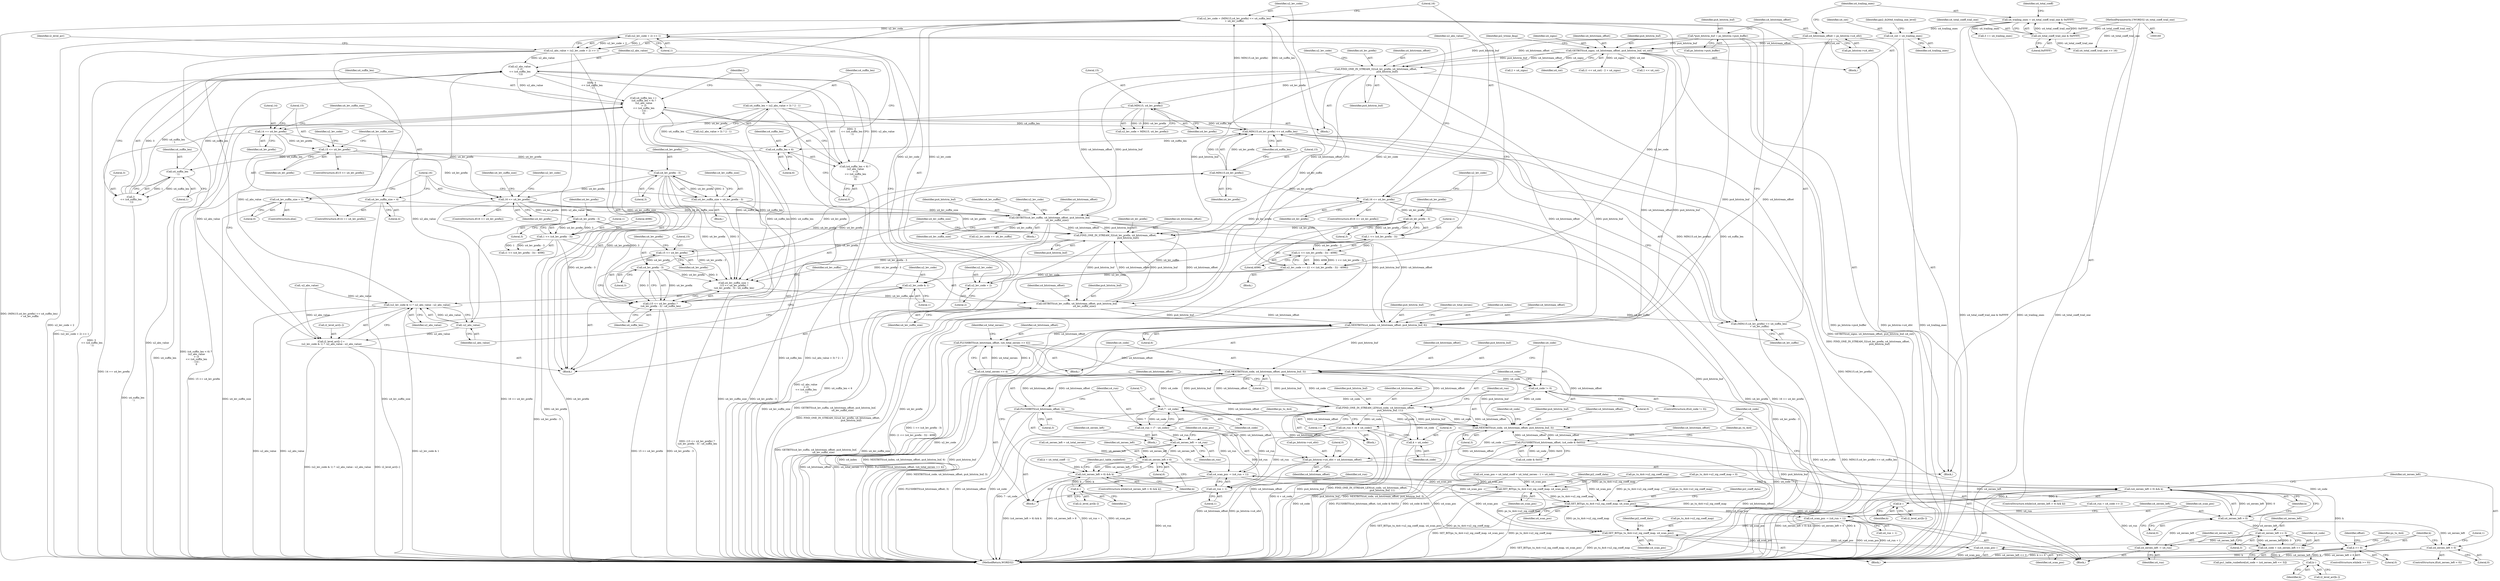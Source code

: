digraph "0_Android_c57fc3703ae2e0d41b1f6580c50015937f2d23c1_0@integer" {
"1000400" [label="(Call,u2_lev_code = (MIN(15,u4_lev_prefix) << u4_suffix_len)\n + u4_lev_suffix)"];
"1000403" [label="(Call,MIN(15,u4_lev_prefix) << u4_suffix_len)"];
"1000404" [label="(Call,MIN(15,u4_lev_prefix))"];
"1000391" [label="(Call,u4_lev_prefix - 3)"];
"1000388" [label="(Call,15 <= u4_lev_prefix)"];
"1000381" [label="(Call,FIND_ONE_IN_STREAM_32(u4_lev_prefix, u4_bitstream_offset,\n                                  pu4_bitstrm_buf))"];
"1000410" [label="(Call,16 <= u4_lev_prefix)"];
"1000419" [label="(Call,u4_lev_prefix - 3)"];
"1000325" [label="(Call,16 <= u4_lev_prefix)"];
"1000308" [label="(Call,15 <= u4_lev_prefix)"];
"1000300" [label="(Call,14 == u4_lev_prefix)"];
"1000288" [label="(Call,MIN(15, u4_lev_prefix))"];
"1000282" [label="(Call,FIND_ONE_IN_STREAM_32(u4_lev_prefix, u4_bitstream_offset,\n                              pu4_bitstrm_buf))"];
"1000244" [label="(Call,GETBITS(u4_signs, u4_bitstream_offset, pu4_bitstrm_buf, u4_cnt))"];
"1000174" [label="(Call,u4_bitstream_offset = ps_bitstrm->u4_ofst)"];
"1000168" [label="(Call,*pu4_bitstrm_buf = ps_bitstrm->pu4_buffer)"];
"1000239" [label="(Call,u4_cnt = u4_trailing_ones)"];
"1000180" [label="(Call,u4_trailing_ones = u4_total_coeff_trail_one & 0xFFFF)"];
"1000182" [label="(Call,u4_total_coeff_trail_one & 0xFFFF)"];
"1000162" [label="(MethodParameterIn,UWORD32 u4_total_coeff_trail_one)"];
"1000317" [label="(Call,u4_lev_prefix - 3)"];
"1000334" [label="(Call,u4_lev_prefix - 3)"];
"1000395" [label="(Call,GETBITS(u4_lev_suffix, u4_bitstream_offset, pu4_bitstrm_buf,\n                    u4_lev_suffix_size))"];
"1000341" [label="(Call,GETBITS(u4_lev_suffix, u4_bitstream_offset, pu4_bitstrm_buf,\n                    u4_lev_suffix_size))"];
"1000303" [label="(Call,u4_lev_suffix_size = 4)"];
"1000315" [label="(Call,u4_lev_suffix_size = u4_lev_prefix - 3)"];
"1000321" [label="(Call,u4_lev_suffix_size = 0)"];
"1000385" [label="(Call,u4_lev_suffix_size =\n (15 <= u4_lev_prefix) ?\n (u4_lev_prefix - 3) : u4_suffix_len)"];
"1000332" [label="(Call,1 << (u4_lev_prefix - 3))"];
"1000417" [label="(Call,1 << (u4_lev_prefix - 3))"];
"1000368" [label="(Call,u4_suffix_len = (u2_abs_value > 3) ? 2 : 1)"];
"1000442" [label="(Call,u4_suffix_len +=\n (u4_suffix_len < 6) ?\n (u2_abs_value\n > (3\n << (u4_suffix_len\n - 1))) :\n 0)"];
"1000448" [label="(Call,u2_abs_value\n > (3\n << (u4_suffix_len\n - 1)))"];
"1000439" [label="(Call,-u2_abs_value)"];
"1000423" [label="(Call,u2_abs_value = (u2_lev_code + 2) >> 1)"];
"1000425" [label="(Call,(u2_lev_code + 2) >> 1)"];
"1000400" [label="(Call,u2_lev_code = (MIN(15,u4_lev_prefix) << u4_suffix_len)\n + u4_lev_suffix)"];
"1000414" [label="(Call,u2_lev_code += ((1 << (u4_lev_prefix - 3)) - 4096))"];
"1000416" [label="(Call,(1 << (u4_lev_prefix - 3)) - 4096)"];
"1000450" [label="(Call,3\n << (u4_suffix_len\n - 1))"];
"1000452" [label="(Call,u4_suffix_len\n - 1)"];
"1000445" [label="(Call,u4_suffix_len < 6)"];
"1000430" [label="(Call,i2_level_arr[i--] =\n (u2_lev_code & 1) ? -u2_abs_value : u2_abs_value)"];
"1000435" [label="(Call,(u2_lev_code & 1) ? -u2_abs_value : u2_abs_value)"];
"1000387" [label="(Call,(15 <= u4_lev_prefix) ?\n (u4_lev_prefix - 3) : u4_suffix_len)"];
"1000426" [label="(Call,u2_lev_code + 2)"];
"1000436" [label="(Call,u2_lev_code & 1)"];
"1000402" [label="(Call,(MIN(15,u4_lev_prefix) << u4_suffix_len)\n + u4_lev_suffix)"];
"1000459" [label="(Call,NEXTBITS(u4_index, u4_bitstream_offset, pu4_bitstrm_buf, 6))"];
"1000473" [label="(Call,FLUSHBITS(u4_bitstream_offset, (u4_total_zeroes >> 4)))"];
"1000512" [label="(Call,NEXTBITS(u4_code, u4_bitstream_offset, pu4_bitstrm_buf, 3))"];
"1000518" [label="(Call,u4_code != 0)"];
"1000527" [label="(Call,7 - u4_code)"];
"1000525" [label="(Call,u4_run = (7 - u4_code))"];
"1000555" [label="(Call,u4_zeroes_left -= u4_run)"];
"1000506" [label="(Call,u4_zeroes_left > 6)"];
"1000505" [label="(Call,(u4_zeroes_left > 6) && k)"];
"1000553" [label="(Call,k--)"];
"1000569" [label="(Call,(u4_zeroes_left > 0) && k)"];
"1000611" [label="(Call,k--)"];
"1000629" [label="(Call,k >= 0)"];
"1000644" [label="(Call,k--)"];
"1000570" [label="(Call,u4_zeroes_left > 0)"];
"1000587" [label="(Call,u4_zeroes_left << 3)"];
"1000585" [label="(Call,u4_code + (u4_zeroes_left << 3))"];
"1000613" [label="(Call,u4_zeroes_left -= u4_run)"];
"1000622" [label="(Call,u4_zeroes_left < 0)"];
"1000558" [label="(Call,u4_scan_pos -= (u4_run + 1))"];
"1000542" [label="(Call,SET_BIT(ps_tu_4x4->u2_sig_coeff_map, u4_scan_pos))"];
"1000600" [label="(Call,SET_BIT(ps_tu_4x4->u2_sig_coeff_map, u4_scan_pos))"];
"1000616" [label="(Call,u4_scan_pos -= (u4_run + 1))"];
"1000633" [label="(Call,SET_BIT(ps_tu_4x4->u2_sig_coeff_map, u4_scan_pos))"];
"1000646" [label="(Call,u4_scan_pos--)"];
"1000560" [label="(Call,u4_run + 1)"];
"1000576" [label="(Call,NEXTBITS(u4_code, u4_bitstream_offset, pu4_bitstrm_buf, 3))"];
"1000595" [label="(Call,FLUSHBITS(u4_bitstream_offset, (u4_code & 0x03)))"];
"1000676" [label="(Call,ps_bitstrm->u4_ofst = u4_bitstream_offset)"];
"1000532" [label="(Call,FIND_ONE_IN_STREAM_LEN(u4_code, u4_bitstream_offset,\n                                       pu4_bitstrm_buf, 11))"];
"1000537" [label="(Call,u4_run = (4 + u4_code))"];
"1000539" [label="(Call,4 + u4_code)"];
"1000522" [label="(Call,FLUSHBITS(u4_bitstream_offset, 3))"];
"1000444" [label="(Call,(u4_suffix_len < 6) ?\n (u2_abs_value\n > (3\n << (u4_suffix_len\n - 1))) :\n 0)"];
"1000183" [label="(Identifier,u4_total_coeff_trail_one)"];
"1000533" [label="(Identifier,u4_code)"];
"1000414" [label="(Call,u2_lev_code += ((1 << (u4_lev_prefix - 3)) - 4096))"];
"1000174" [label="(Call,u4_bitstream_offset = ps_bitstrm->u4_ofst)"];
"1000317" [label="(Call,u4_lev_prefix - 3)"];
"1000629" [label="(Call,k >= 0)"];
"1000187" [label="(Identifier,u4_total_coeff)"];
"1000645" [label="(Identifier,k)"];
"1000309" [label="(Literal,15)"];
"1000339" [label="(Identifier,u4_lev_suffix_size)"];
"1000568" [label="(ControlStructure,while((u4_zeroes_left > 0) && k))"];
"1000412" [label="(Identifier,u4_lev_prefix)"];
"1000175" [label="(Identifier,u4_bitstream_offset)"];
"1000387" [label="(Call,(15 <= u4_lev_prefix) ?\n (u4_lev_prefix - 3) : u4_suffix_len)"];
"1000257" [label="(Call,2 + u4_signs)"];
"1000369" [label="(Identifier,u4_suffix_len)"];
"1000322" [label="(Identifier,u4_lev_suffix_size)"];
"1000347" [label="(Identifier,u2_lev_code)"];
"1000546" [label="(Identifier,u4_scan_pos)"];
"1000307" [label="(ControlStructure,if(15 <= u4_lev_prefix))"];
"1000246" [label="(Identifier,u4_bitstream_offset)"];
"1000541" [label="(Identifier,u4_code)"];
"1000539" [label="(Call,4 + u4_code)"];
"1000290" [label="(Identifier,u4_lev_prefix)"];
"1000346" [label="(Call,u2_lev_code += u4_lev_suffix)"];
"1000560" [label="(Call,u4_run + 1)"];
"1000499" [label="(Call,k = u4_total_coeff - 1)"];
"1000641" [label="(Identifier,pi2_coeff_data)"];
"1000595" [label="(Call,FLUSHBITS(u4_bitstream_offset, (u4_code & 0x03)))"];
"1000381" [label="(Call,FIND_ONE_IN_STREAM_32(u4_lev_prefix, u4_bitstream_offset,\n                                  pu4_bitstrm_buf))"];
"1000506" [label="(Call,u4_zeroes_left > 6)"];
"1000404" [label="(Call,MIN(15,u4_lev_prefix))"];
"1000448" [label="(Call,u2_abs_value\n > (3\n << (u4_suffix_len\n - 1)))"];
"1000406" [label="(Identifier,u4_lev_prefix)"];
"1000436" [label="(Call,u2_lev_code & 1)"];
"1000326" [label="(Literal,16)"];
"1000515" [label="(Identifier,pu4_bitstrm_buf)"];
"1000386" [label="(Identifier,u4_lev_suffix_size)"];
"1000415" [label="(Identifier,u2_lev_code)"];
"1000216" [label="(Call,ps_tu_4x4->u2_sig_coeff_map = 0)"];
"1000286" [label="(Call,u2_lev_code = MIN(15, u4_lev_prefix))"];
"1000287" [label="(Identifier,u2_lev_code)"];
"1000282" [label="(Call,FIND_ONE_IN_STREAM_32(u4_lev_prefix, u4_bitstream_offset,\n                              pu4_bitstrm_buf))"];
"1000413" [label="(Block,)"];
"1000651" [label="(Identifier,offset)"];
"1000556" [label="(Identifier,u4_zeroes_left)"];
"1000168" [label="(Call,*pu4_bitstrm_buf = ps_bitstrm->pu4_buffer)"];
"1000239" [label="(Call,u4_cnt = u4_trailing_ones)"];
"1000596" [label="(Identifier,u4_bitstream_offset)"];
"1000247" [label="(Identifier,pu4_bitstrm_buf)"];
"1000444" [label="(Call,(u4_suffix_len < 6) ?\n (u2_abs_value\n > (3\n << (u4_suffix_len\n - 1))) :\n 0)"];
"1000462" [label="(Identifier,pu4_bitstrm_buf)"];
"1000443" [label="(Identifier,u4_suffix_len)"];
"1000583" [label="(Call,pu1_table_runbefore[u4_code + (u4_zeroes_left << 3)])"];
"1000304" [label="(Identifier,u4_lev_suffix_size)"];
"1000176" [label="(Call,ps_bitstrm->u4_ofst)"];
"1000343" [label="(Identifier,u4_bitstream_offset)"];
"1000368" [label="(Call,u4_suffix_len = (u2_abs_value > 3) ? 2 : 1)"];
"1000570" [label="(Call,u4_zeroes_left > 0)"];
"1000576" [label="(Call,NEXTBITS(u4_code, u4_bitstream_offset, pu4_bitstrm_buf, 3))"];
"1000341" [label="(Call,GETBITS(u4_lev_suffix, u4_bitstream_offset, pu4_bitstrm_buf,\n                    u4_lev_suffix_size))"];
"1000391" [label="(Call,u4_lev_prefix - 3)"];
"1000336" [label="(Literal,3)"];
"1000430" [label="(Call,i2_level_arr[i--] =\n (u2_lev_code & 1) ? -u2_abs_value : u2_abs_value)"];
"1000602" [label="(Identifier,ps_tu_4x4)"];
"1000442" [label="(Call,u4_suffix_len +=\n (u4_suffix_len < 6) ?\n (u2_abs_value\n > (3\n << (u4_suffix_len\n - 1))) :\n 0)"];
"1000313" [label="(Identifier,u2_lev_code)"];
"1000392" [label="(Identifier,u4_lev_prefix)"];
"1000465" [label="(Identifier,u4_total_zeroes)"];
"1000424" [label="(Identifier,u2_abs_value)"];
"1000397" [label="(Identifier,u4_bitstream_offset)"];
"1000418" [label="(Literal,1)"];
"1000456" [label="(Block,)"];
"1000408" [label="(Identifier,u4_lev_suffix)"];
"1000561" [label="(Identifier,u4_run)"];
"1000582" [label="(Identifier,u4_code)"];
"1000416" [label="(Call,(1 << (u4_lev_prefix - 3)) - 4096)"];
"1000400" [label="(Call,u2_lev_code = (MIN(15,u4_lev_prefix) << u4_suffix_len)\n + u4_lev_suffix)"];
"1000512" [label="(Call,NEXTBITS(u4_code, u4_bitstream_offset, pu4_bitstrm_buf, 3))"];
"1000516" [label="(Literal,3)"];
"1000384" [label="(Identifier,pu4_bitstrm_buf)"];
"1000526" [label="(Identifier,u4_run)"];
"1000571" [label="(Identifier,u4_zeroes_left)"];
"1000632" [label="(Block,)"];
"1000440" [label="(Identifier,u2_abs_value)"];
"1000388" [label="(Call,15 <= u4_lev_prefix)"];
"1000410" [label="(Call,16 <= u4_lev_prefix)"];
"1000508" [label="(Literal,6)"];
"1000562" [label="(Literal,1)"];
"1000628" [label="(ControlStructure,while(k >= 0))"];
"1000427" [label="(Identifier,u2_lev_code)"];
"1000522" [label="(Call,FLUSHBITS(u4_bitstream_offset, 3))"];
"1000614" [label="(Identifier,u4_zeroes_left)"];
"1000616" [label="(Call,u4_scan_pos -= (u4_run + 1))"];
"1000585" [label="(Call,u4_code + (u4_zeroes_left << 3))"];
"1000240" [label="(Identifier,u4_cnt)"];
"1000285" [label="(Identifier,pu4_bitstrm_buf)"];
"1000452" [label="(Call,u4_suffix_len\n - 1)"];
"1000579" [label="(Identifier,pu4_bitstrm_buf)"];
"1000380" [label="(Block,)"];
"1000518" [label="(Call,u4_code != 0)"];
"1000536" [label="(Literal,11)"];
"1000162" [label="(MethodParameterIn,UWORD32 u4_total_coeff_trail_one)"];
"1000519" [label="(Identifier,u4_code)"];
"1000597" [label="(Call,u4_code & 0x03)"];
"1000557" [label="(Identifier,u4_run)"];
"1000446" [label="(Identifier,u4_suffix_len)"];
"1000520" [label="(Literal,0)"];
"1000646" [label="(Call,u4_scan_pos--)"];
"1000624" [label="(Literal,0)"];
"1000390" [label="(Identifier,u4_lev_prefix)"];
"1000396" [label="(Identifier,u4_lev_suffix)"];
"1000587" [label="(Call,u4_zeroes_left << 3)"];
"1000393" [label="(Literal,3)"];
"1000455" [label="(Literal,0)"];
"1000303" [label="(Call,u4_lev_suffix_size = 4)"];
"1000460" [label="(Identifier,u4_index)"];
"1000612" [label="(Identifier,k)"];
"1000475" [label="(Call,u4_total_zeroes >> 4)"];
"1000613" [label="(Call,u4_zeroes_left -= u4_run)"];
"1000588" [label="(Identifier,u4_zeroes_left)"];
"1000451" [label="(Literal,3)"];
"1000323" [label="(Literal,0)"];
"1000622" [label="(Call,u4_zeroes_left < 0)"];
"1000344" [label="(Identifier,pu4_bitstrm_buf)"];
"1000573" [label="(Identifier,k)"];
"1000402" [label="(Call,(MIN(15,u4_lev_prefix) << u4_suffix_len)\n + u4_lev_suffix)"];
"1000479" [label="(Identifier,u4_total_zeroes)"];
"1000275" [label="(Block,)"];
"1000589" [label="(Literal,3)"];
"1000555" [label="(Call,u4_zeroes_left -= u4_run)"];
"1000559" [label="(Identifier,u4_scan_pos)"];
"1000302" [label="(Identifier,u4_lev_prefix)"];
"1000445" [label="(Call,u4_suffix_len < 6)"];
"1000623" [label="(Identifier,u4_zeroes_left)"];
"1000577" [label="(Identifier,u4_code)"];
"1000315" [label="(Call,u4_lev_suffix_size = u4_lev_prefix - 3)"];
"1000394" [label="(Identifier,u4_suffix_len)"];
"1000169" [label="(Identifier,pu4_bitstrm_buf)"];
"1000474" [label="(Identifier,u4_bitstream_offset)"];
"1000600" [label="(Call,SET_BIT(ps_tu_4x4->u2_sig_coeff_map, u4_scan_pos))"];
"1000617" [label="(Identifier,u4_scan_pos)"];
"1000419" [label="(Call,u4_lev_prefix - 3)"];
"1000431" [label="(Call,i2_level_arr[i--])"];
"1000604" [label="(Identifier,u4_scan_pos)"];
"1000435" [label="(Call,(u2_lev_code & 1) ? -u2_abs_value : u2_abs_value)"];
"1000630" [label="(Identifier,k)"];
"1000289" [label="(Literal,15)"];
"1000544" [label="(Identifier,ps_tu_4x4)"];
"1000425" [label="(Call,(u2_lev_code + 2) >> 1)"];
"1000553" [label="(Call,k--)"];
"1000426" [label="(Call,u2_lev_code + 2)"];
"1000637" [label="(Identifier,u4_scan_pos)"];
"1000441" [label="(Identifier,u2_abs_value)"];
"1000574" [label="(Block,)"];
"1000319" [label="(Literal,3)"];
"1000332" [label="(Call,1 << (u4_lev_prefix - 3))"];
"1000449" [label="(Identifier,u2_abs_value)"];
"1000532" [label="(Call,FIND_ONE_IN_STREAM_LEN(u4_code, u4_bitstream_offset,\n                                       pu4_bitstrm_buf, 11))"];
"1000537" [label="(Call,u4_run = (4 + u4_code))"];
"1000677" [label="(Call,ps_bitstrm->u4_ofst)"];
"1000540" [label="(Literal,4)"];
"1000182" [label="(Call,u4_total_coeff_trail_one & 0xFFFF)"];
"1000507" [label="(Identifier,u4_zeroes_left)"];
"1000327" [label="(Identifier,u4_lev_prefix)"];
"1000529" [label="(Identifier,u4_code)"];
"1000609" [label="(Call,i2_level_arr[k--])"];
"1000318" [label="(Identifier,u4_lev_prefix)"];
"1000564" [label="(Identifier,pu1_table_runbefore)"];
"1000514" [label="(Identifier,u4_bitstream_offset)"];
"1000429" [label="(Literal,1)"];
"1000505" [label="(Call,(u4_zeroes_left > 6) && k)"];
"1000378" [label="(Identifier,i)"];
"1000241" [label="(Identifier,u4_trailing_ones)"];
"1000316" [label="(Identifier,u4_lev_suffix_size)"];
"1000428" [label="(Literal,2)"];
"1000421" [label="(Literal,3)"];
"1000405" [label="(Literal,15)"];
"1000253" [label="(Call,(1 << u4_cnt) - 2 + u4_signs)"];
"1000572" [label="(Literal,0)"];
"1000250" [label="(Identifier,pi2_trlone_lkup)"];
"1000633" [label="(Call,SET_BIT(ps_tu_4x4->u2_sig_coeff_map, u4_scan_pos))"];
"1000580" [label="(Literal,3)"];
"1000517" [label="(ControlStructure,if(u4_code != 0))"];
"1000245" [label="(Identifier,u4_signs)"];
"1000403" [label="(Call,MIN(15,u4_lev_prefix) << u4_suffix_len)"];
"1000288" [label="(Call,MIN(15, u4_lev_prefix))"];
"1000676" [label="(Call,ps_bitstrm->u4_ofst = u4_bitstream_offset)"];
"1000631" [label="(Literal,0)"];
"1000523" [label="(Identifier,u4_bitstream_offset)"];
"1000308" [label="(Call,15 <= u4_lev_prefix)"];
"1000170" [label="(Call,ps_bitstrm->pu4_buffer)"];
"1000299" [label="(ControlStructure,if(14 == u4_lev_prefix))"];
"1000450" [label="(Call,3\n << (u4_suffix_len\n - 1))"];
"1000611" [label="(Call,k--)"];
"1000331" [label="(Call,(1 << (u4_lev_prefix - 3)) - 4096)"];
"1000601" [label="(Call,ps_tu_4x4->u2_sig_coeff_map)"];
"1000330" [label="(Identifier,u2_lev_code)"];
"1000644" [label="(Call,k--)"];
"1000627" [label="(Literal,1)"];
"1000535" [label="(Identifier,pu4_bitstrm_buf)"];
"1000294" [label="(Call,3 == u4_trailing_ones)"];
"1000439" [label="(Call,-u2_abs_value)"];
"1000236" [label="(Block,)"];
"1000586" [label="(Identifier,u4_code)"];
"1000463" [label="(Literal,6)"];
"1000325" [label="(Call,16 <= u4_lev_prefix)"];
"1000525" [label="(Call,u4_run = (7 - u4_code))"];
"1000683" [label="(MethodReturn,WORD32)"];
"1000382" [label="(Identifier,u4_lev_prefix)"];
"1000334" [label="(Call,u4_lev_prefix - 3)"];
"1000311" [label="(Block,)"];
"1000558" [label="(Call,u4_scan_pos -= (u4_run + 1))"];
"1000642" [label="(Call,i2_level_arr[k--])"];
"1000538" [label="(Identifier,u4_run)"];
"1000504" [label="(ControlStructure,while((u4_zeroes_left > 6) && k))"];
"1000401" [label="(Identifier,u2_lev_code)"];
"1000551" [label="(Call,i2_level_arr[k--])"];
"1000543" [label="(Call,ps_tu_4x4->u2_sig_coeff_map)"];
"1000554" [label="(Identifier,k)"];
"1000324" [label="(ControlStructure,if(16 <= u4_lev_prefix))"];
"1000333" [label="(Literal,1)"];
"1000422" [label="(Literal,4096)"];
"1000398" [label="(Identifier,pu4_bitstrm_buf)"];
"1000527" [label="(Call,7 - u4_code)"];
"1000682" [label="(Literal,0)"];
"1000621" [label="(ControlStructure,if(u4_zeroes_left < 0))"];
"1000569" [label="(Call,(u4_zeroes_left > 0) && k)"];
"1000417" [label="(Call,1 << (u4_lev_prefix - 3))"];
"1000578" [label="(Identifier,u4_bitstream_offset)"];
"1000437" [label="(Identifier,u2_lev_code)"];
"1000407" [label="(Identifier,u4_suffix_len)"];
"1000590" [label="(Call,u4_run = u4_code >> 2)"];
"1000531" [label="(Block,)"];
"1000447" [label="(Literal,6)"];
"1000411" [label="(Literal,16)"];
"1000383" [label="(Identifier,u4_bitstream_offset)"];
"1000370" [label="(Call,(u2_abs_value > 3) ? 2 : 1)"];
"1000181" [label="(Identifier,u4_trailing_ones)"];
"1000615" [label="(Identifier,u4_run)"];
"1000680" [label="(Identifier,u4_bitstream_offset)"];
"1000188" [label="(Call,u4_total_coeff_trail_one >> 16)"];
"1000340" [label="(Block,)"];
"1000454" [label="(Literal,1)"];
"1000310" [label="(Identifier,u4_lev_prefix)"];
"1000509" [label="(Identifier,k)"];
"1000513" [label="(Identifier,u4_code)"];
"1000438" [label="(Literal,1)"];
"1000254" [label="(Call,1 << u4_cnt)"];
"1000542" [label="(Call,SET_BIT(ps_tu_4x4->u2_sig_coeff_map, u4_scan_pos))"];
"1000283" [label="(Identifier,u4_lev_prefix)"];
"1000608" [label="(Identifier,pi2_coeff_data)"];
"1000242" [label="(Identifier,gai2_ih264d_trailing_one_level)"];
"1000635" [label="(Identifier,ps_tu_4x4)"];
"1000634" [label="(Call,ps_tu_4x4->u2_sig_coeff_map)"];
"1000432" [label="(Identifier,i2_level_arr)"];
"1000459" [label="(Call,NEXTBITS(u4_index, u4_bitstream_offset, pu4_bitstrm_buf, 6))"];
"1000496" [label="(Call,u4_zeroes_left = u4_total_zeroes)"];
"1000284" [label="(Identifier,u4_bitstream_offset)"];
"1000453" [label="(Identifier,u4_suffix_len)"];
"1000521" [label="(Block,)"];
"1000301" [label="(Literal,14)"];
"1000399" [label="(Identifier,u4_lev_suffix_size)"];
"1000337" [label="(Literal,4096)"];
"1000550" [label="(Identifier,pi2_coeff_data)"];
"1000486" [label="(Call,u4_scan_pos = u4_total_coeff + u4_total_zeroes - 1 + u4_isdc)"];
"1000420" [label="(Identifier,u4_lev_prefix)"];
"1000647" [label="(Identifier,u4_scan_pos)"];
"1000385" [label="(Call,u4_lev_suffix_size =\n (15 <= u4_lev_prefix) ?\n (u4_lev_prefix - 3) : u4_suffix_len)"];
"1000244" [label="(Call,GETBITS(u4_signs, u4_bitstream_offset, pu4_bitstrm_buf, u4_cnt))"];
"1000335" [label="(Identifier,u4_lev_prefix)"];
"1000409" [label="(ControlStructure,if(16 <= u4_lev_prefix))"];
"1000524" [label="(Literal,3)"];
"1000164" [label="(Block,)"];
"1000300" [label="(Call,14 == u4_lev_prefix)"];
"1000305" [label="(Literal,4)"];
"1000345" [label="(Identifier,u4_lev_suffix_size)"];
"1000180" [label="(Call,u4_trailing_ones = u4_total_coeff_trail_one & 0xFFFF)"];
"1000320" [label="(ControlStructure,else)"];
"1000321" [label="(Call,u4_lev_suffix_size = 0)"];
"1000423" [label="(Call,u2_abs_value = (u2_lev_code + 2) >> 1)"];
"1000534" [label="(Identifier,u4_bitstream_offset)"];
"1000248" [label="(Identifier,u4_cnt)"];
"1000389" [label="(Literal,15)"];
"1000473" [label="(Call,FLUSHBITS(u4_bitstream_offset, (u4_total_zeroes >> 4)))"];
"1000510" [label="(Block,)"];
"1000618" [label="(Call,u4_run + 1)"];
"1000461" [label="(Identifier,u4_bitstream_offset)"];
"1000528" [label="(Literal,7)"];
"1000365" [label="(Call,-u2_abs_value)"];
"1000342" [label="(Identifier,u4_lev_suffix)"];
"1000395" [label="(Call,GETBITS(u4_lev_suffix, u4_bitstream_offset, pu4_bitstrm_buf,\n                    u4_lev_suffix_size))"];
"1000184" [label="(Literal,0xFFFF)"];
"1000400" -> "1000380"  [label="AST: "];
"1000400" -> "1000402"  [label="CFG: "];
"1000401" -> "1000400"  [label="AST: "];
"1000402" -> "1000400"  [label="AST: "];
"1000411" -> "1000400"  [label="CFG: "];
"1000400" -> "1000683"  [label="DDG: (MIN(15,u4_lev_prefix) << u4_suffix_len)\n + u4_lev_suffix"];
"1000403" -> "1000400"  [label="DDG: MIN(15,u4_lev_prefix)"];
"1000403" -> "1000400"  [label="DDG: u4_suffix_len"];
"1000395" -> "1000400"  [label="DDG: u4_lev_suffix"];
"1000400" -> "1000414"  [label="DDG: u2_lev_code"];
"1000400" -> "1000425"  [label="DDG: u2_lev_code"];
"1000400" -> "1000426"  [label="DDG: u2_lev_code"];
"1000400" -> "1000436"  [label="DDG: u2_lev_code"];
"1000403" -> "1000402"  [label="AST: "];
"1000403" -> "1000407"  [label="CFG: "];
"1000404" -> "1000403"  [label="AST: "];
"1000407" -> "1000403"  [label="AST: "];
"1000408" -> "1000403"  [label="CFG: "];
"1000403" -> "1000683"  [label="DDG: MIN(15,u4_lev_prefix)"];
"1000403" -> "1000402"  [label="DDG: MIN(15,u4_lev_prefix)"];
"1000403" -> "1000402"  [label="DDG: u4_suffix_len"];
"1000404" -> "1000403"  [label="DDG: 15"];
"1000404" -> "1000403"  [label="DDG: u4_lev_prefix"];
"1000368" -> "1000403"  [label="DDG: u4_suffix_len"];
"1000442" -> "1000403"  [label="DDG: u4_suffix_len"];
"1000403" -> "1000445"  [label="DDG: u4_suffix_len"];
"1000404" -> "1000406"  [label="CFG: "];
"1000405" -> "1000404"  [label="AST: "];
"1000406" -> "1000404"  [label="AST: "];
"1000407" -> "1000404"  [label="CFG: "];
"1000391" -> "1000404"  [label="DDG: u4_lev_prefix"];
"1000388" -> "1000404"  [label="DDG: u4_lev_prefix"];
"1000404" -> "1000410"  [label="DDG: u4_lev_prefix"];
"1000391" -> "1000387"  [label="AST: "];
"1000391" -> "1000393"  [label="CFG: "];
"1000392" -> "1000391"  [label="AST: "];
"1000393" -> "1000391"  [label="AST: "];
"1000387" -> "1000391"  [label="CFG: "];
"1000391" -> "1000385"  [label="DDG: u4_lev_prefix"];
"1000391" -> "1000385"  [label="DDG: 3"];
"1000391" -> "1000387"  [label="DDG: u4_lev_prefix"];
"1000391" -> "1000387"  [label="DDG: 3"];
"1000388" -> "1000391"  [label="DDG: u4_lev_prefix"];
"1000388" -> "1000387"  [label="AST: "];
"1000388" -> "1000390"  [label="CFG: "];
"1000389" -> "1000388"  [label="AST: "];
"1000390" -> "1000388"  [label="AST: "];
"1000392" -> "1000388"  [label="CFG: "];
"1000394" -> "1000388"  [label="CFG: "];
"1000381" -> "1000388"  [label="DDG: u4_lev_prefix"];
"1000381" -> "1000380"  [label="AST: "];
"1000381" -> "1000384"  [label="CFG: "];
"1000382" -> "1000381"  [label="AST: "];
"1000383" -> "1000381"  [label="AST: "];
"1000384" -> "1000381"  [label="AST: "];
"1000386" -> "1000381"  [label="CFG: "];
"1000381" -> "1000683"  [label="DDG: FIND_ONE_IN_STREAM_32(u4_lev_prefix, u4_bitstream_offset,\n                                  pu4_bitstrm_buf)"];
"1000410" -> "1000381"  [label="DDG: u4_lev_prefix"];
"1000419" -> "1000381"  [label="DDG: u4_lev_prefix"];
"1000325" -> "1000381"  [label="DDG: u4_lev_prefix"];
"1000334" -> "1000381"  [label="DDG: u4_lev_prefix"];
"1000395" -> "1000381"  [label="DDG: u4_bitstream_offset"];
"1000395" -> "1000381"  [label="DDG: pu4_bitstrm_buf"];
"1000282" -> "1000381"  [label="DDG: u4_bitstream_offset"];
"1000282" -> "1000381"  [label="DDG: pu4_bitstrm_buf"];
"1000341" -> "1000381"  [label="DDG: u4_bitstream_offset"];
"1000341" -> "1000381"  [label="DDG: pu4_bitstrm_buf"];
"1000381" -> "1000395"  [label="DDG: u4_bitstream_offset"];
"1000381" -> "1000395"  [label="DDG: pu4_bitstrm_buf"];
"1000410" -> "1000409"  [label="AST: "];
"1000410" -> "1000412"  [label="CFG: "];
"1000411" -> "1000410"  [label="AST: "];
"1000412" -> "1000410"  [label="AST: "];
"1000415" -> "1000410"  [label="CFG: "];
"1000424" -> "1000410"  [label="CFG: "];
"1000410" -> "1000683"  [label="DDG: u4_lev_prefix"];
"1000410" -> "1000683"  [label="DDG: 16 <= u4_lev_prefix"];
"1000410" -> "1000419"  [label="DDG: u4_lev_prefix"];
"1000419" -> "1000417"  [label="AST: "];
"1000419" -> "1000421"  [label="CFG: "];
"1000420" -> "1000419"  [label="AST: "];
"1000421" -> "1000419"  [label="AST: "];
"1000417" -> "1000419"  [label="CFG: "];
"1000419" -> "1000683"  [label="DDG: u4_lev_prefix"];
"1000419" -> "1000417"  [label="DDG: u4_lev_prefix"];
"1000419" -> "1000417"  [label="DDG: 3"];
"1000325" -> "1000324"  [label="AST: "];
"1000325" -> "1000327"  [label="CFG: "];
"1000326" -> "1000325"  [label="AST: "];
"1000327" -> "1000325"  [label="AST: "];
"1000330" -> "1000325"  [label="CFG: "];
"1000339" -> "1000325"  [label="CFG: "];
"1000325" -> "1000683"  [label="DDG: 16 <= u4_lev_prefix"];
"1000325" -> "1000683"  [label="DDG: u4_lev_prefix"];
"1000308" -> "1000325"  [label="DDG: u4_lev_prefix"];
"1000317" -> "1000325"  [label="DDG: u4_lev_prefix"];
"1000300" -> "1000325"  [label="DDG: u4_lev_prefix"];
"1000325" -> "1000334"  [label="DDG: u4_lev_prefix"];
"1000308" -> "1000307"  [label="AST: "];
"1000308" -> "1000310"  [label="CFG: "];
"1000309" -> "1000308"  [label="AST: "];
"1000310" -> "1000308"  [label="AST: "];
"1000313" -> "1000308"  [label="CFG: "];
"1000322" -> "1000308"  [label="CFG: "];
"1000308" -> "1000683"  [label="DDG: 15 <= u4_lev_prefix"];
"1000300" -> "1000308"  [label="DDG: u4_lev_prefix"];
"1000308" -> "1000317"  [label="DDG: u4_lev_prefix"];
"1000300" -> "1000299"  [label="AST: "];
"1000300" -> "1000302"  [label="CFG: "];
"1000301" -> "1000300"  [label="AST: "];
"1000302" -> "1000300"  [label="AST: "];
"1000304" -> "1000300"  [label="CFG: "];
"1000309" -> "1000300"  [label="CFG: "];
"1000300" -> "1000683"  [label="DDG: 14 == u4_lev_prefix"];
"1000288" -> "1000300"  [label="DDG: u4_lev_prefix"];
"1000288" -> "1000286"  [label="AST: "];
"1000288" -> "1000290"  [label="CFG: "];
"1000289" -> "1000288"  [label="AST: "];
"1000290" -> "1000288"  [label="AST: "];
"1000286" -> "1000288"  [label="CFG: "];
"1000288" -> "1000286"  [label="DDG: 15"];
"1000288" -> "1000286"  [label="DDG: u4_lev_prefix"];
"1000282" -> "1000288"  [label="DDG: u4_lev_prefix"];
"1000282" -> "1000275"  [label="AST: "];
"1000282" -> "1000285"  [label="CFG: "];
"1000283" -> "1000282"  [label="AST: "];
"1000284" -> "1000282"  [label="AST: "];
"1000285" -> "1000282"  [label="AST: "];
"1000287" -> "1000282"  [label="CFG: "];
"1000282" -> "1000683"  [label="DDG: FIND_ONE_IN_STREAM_32(u4_lev_prefix, u4_bitstream_offset,\n                              pu4_bitstrm_buf)"];
"1000244" -> "1000282"  [label="DDG: u4_bitstream_offset"];
"1000244" -> "1000282"  [label="DDG: pu4_bitstrm_buf"];
"1000174" -> "1000282"  [label="DDG: u4_bitstream_offset"];
"1000168" -> "1000282"  [label="DDG: pu4_bitstrm_buf"];
"1000282" -> "1000341"  [label="DDG: u4_bitstream_offset"];
"1000282" -> "1000341"  [label="DDG: pu4_bitstrm_buf"];
"1000282" -> "1000459"  [label="DDG: u4_bitstream_offset"];
"1000282" -> "1000459"  [label="DDG: pu4_bitstrm_buf"];
"1000244" -> "1000236"  [label="AST: "];
"1000244" -> "1000248"  [label="CFG: "];
"1000245" -> "1000244"  [label="AST: "];
"1000246" -> "1000244"  [label="AST: "];
"1000247" -> "1000244"  [label="AST: "];
"1000248" -> "1000244"  [label="AST: "];
"1000250" -> "1000244"  [label="CFG: "];
"1000244" -> "1000683"  [label="DDG: GETBITS(u4_signs, u4_bitstream_offset, pu4_bitstrm_buf, u4_cnt)"];
"1000174" -> "1000244"  [label="DDG: u4_bitstream_offset"];
"1000168" -> "1000244"  [label="DDG: pu4_bitstrm_buf"];
"1000239" -> "1000244"  [label="DDG: u4_cnt"];
"1000244" -> "1000254"  [label="DDG: u4_cnt"];
"1000244" -> "1000253"  [label="DDG: u4_signs"];
"1000244" -> "1000257"  [label="DDG: u4_signs"];
"1000244" -> "1000459"  [label="DDG: u4_bitstream_offset"];
"1000244" -> "1000459"  [label="DDG: pu4_bitstrm_buf"];
"1000174" -> "1000164"  [label="AST: "];
"1000174" -> "1000176"  [label="CFG: "];
"1000175" -> "1000174"  [label="AST: "];
"1000176" -> "1000174"  [label="AST: "];
"1000181" -> "1000174"  [label="CFG: "];
"1000174" -> "1000683"  [label="DDG: ps_bitstrm->u4_ofst"];
"1000174" -> "1000459"  [label="DDG: u4_bitstream_offset"];
"1000168" -> "1000164"  [label="AST: "];
"1000168" -> "1000170"  [label="CFG: "];
"1000169" -> "1000168"  [label="AST: "];
"1000170" -> "1000168"  [label="AST: "];
"1000175" -> "1000168"  [label="CFG: "];
"1000168" -> "1000683"  [label="DDG: ps_bitstrm->pu4_buffer"];
"1000168" -> "1000459"  [label="DDG: pu4_bitstrm_buf"];
"1000239" -> "1000236"  [label="AST: "];
"1000239" -> "1000241"  [label="CFG: "];
"1000240" -> "1000239"  [label="AST: "];
"1000241" -> "1000239"  [label="AST: "];
"1000242" -> "1000239"  [label="CFG: "];
"1000239" -> "1000683"  [label="DDG: u4_trailing_ones"];
"1000180" -> "1000239"  [label="DDG: u4_trailing_ones"];
"1000180" -> "1000164"  [label="AST: "];
"1000180" -> "1000182"  [label="CFG: "];
"1000181" -> "1000180"  [label="AST: "];
"1000182" -> "1000180"  [label="AST: "];
"1000187" -> "1000180"  [label="CFG: "];
"1000180" -> "1000683"  [label="DDG: u4_total_coeff_trail_one & 0xFFFF"];
"1000180" -> "1000683"  [label="DDG: u4_trailing_ones"];
"1000182" -> "1000180"  [label="DDG: u4_total_coeff_trail_one"];
"1000182" -> "1000180"  [label="DDG: 0xFFFF"];
"1000180" -> "1000294"  [label="DDG: u4_trailing_ones"];
"1000182" -> "1000184"  [label="CFG: "];
"1000183" -> "1000182"  [label="AST: "];
"1000184" -> "1000182"  [label="AST: "];
"1000162" -> "1000182"  [label="DDG: u4_total_coeff_trail_one"];
"1000182" -> "1000188"  [label="DDG: u4_total_coeff_trail_one"];
"1000162" -> "1000160"  [label="AST: "];
"1000162" -> "1000683"  [label="DDG: u4_total_coeff_trail_one"];
"1000162" -> "1000188"  [label="DDG: u4_total_coeff_trail_one"];
"1000317" -> "1000315"  [label="AST: "];
"1000317" -> "1000319"  [label="CFG: "];
"1000318" -> "1000317"  [label="AST: "];
"1000319" -> "1000317"  [label="AST: "];
"1000315" -> "1000317"  [label="CFG: "];
"1000317" -> "1000315"  [label="DDG: u4_lev_prefix"];
"1000317" -> "1000315"  [label="DDG: 3"];
"1000317" -> "1000385"  [label="DDG: u4_lev_prefix"];
"1000317" -> "1000385"  [label="DDG: 3"];
"1000317" -> "1000387"  [label="DDG: u4_lev_prefix"];
"1000317" -> "1000387"  [label="DDG: 3"];
"1000334" -> "1000332"  [label="AST: "];
"1000334" -> "1000336"  [label="CFG: "];
"1000335" -> "1000334"  [label="AST: "];
"1000336" -> "1000334"  [label="AST: "];
"1000332" -> "1000334"  [label="CFG: "];
"1000334" -> "1000683"  [label="DDG: u4_lev_prefix"];
"1000334" -> "1000332"  [label="DDG: u4_lev_prefix"];
"1000334" -> "1000332"  [label="DDG: 3"];
"1000395" -> "1000380"  [label="AST: "];
"1000395" -> "1000399"  [label="CFG: "];
"1000396" -> "1000395"  [label="AST: "];
"1000397" -> "1000395"  [label="AST: "];
"1000398" -> "1000395"  [label="AST: "];
"1000399" -> "1000395"  [label="AST: "];
"1000401" -> "1000395"  [label="CFG: "];
"1000395" -> "1000683"  [label="DDG: u4_lev_suffix_size"];
"1000395" -> "1000683"  [label="DDG: GETBITS(u4_lev_suffix, u4_bitstream_offset, pu4_bitstrm_buf,\n                    u4_lev_suffix_size)"];
"1000341" -> "1000395"  [label="DDG: u4_lev_suffix"];
"1000385" -> "1000395"  [label="DDG: u4_lev_suffix_size"];
"1000395" -> "1000402"  [label="DDG: u4_lev_suffix"];
"1000395" -> "1000459"  [label="DDG: u4_bitstream_offset"];
"1000395" -> "1000459"  [label="DDG: pu4_bitstrm_buf"];
"1000341" -> "1000340"  [label="AST: "];
"1000341" -> "1000345"  [label="CFG: "];
"1000342" -> "1000341"  [label="AST: "];
"1000343" -> "1000341"  [label="AST: "];
"1000344" -> "1000341"  [label="AST: "];
"1000345" -> "1000341"  [label="AST: "];
"1000347" -> "1000341"  [label="CFG: "];
"1000341" -> "1000683"  [label="DDG: u4_lev_suffix_size"];
"1000341" -> "1000683"  [label="DDG: GETBITS(u4_lev_suffix, u4_bitstream_offset, pu4_bitstrm_buf,\n                    u4_lev_suffix_size)"];
"1000303" -> "1000341"  [label="DDG: u4_lev_suffix_size"];
"1000315" -> "1000341"  [label="DDG: u4_lev_suffix_size"];
"1000321" -> "1000341"  [label="DDG: u4_lev_suffix_size"];
"1000341" -> "1000346"  [label="DDG: u4_lev_suffix"];
"1000341" -> "1000459"  [label="DDG: u4_bitstream_offset"];
"1000341" -> "1000459"  [label="DDG: pu4_bitstrm_buf"];
"1000303" -> "1000299"  [label="AST: "];
"1000303" -> "1000305"  [label="CFG: "];
"1000304" -> "1000303"  [label="AST: "];
"1000305" -> "1000303"  [label="AST: "];
"1000326" -> "1000303"  [label="CFG: "];
"1000303" -> "1000683"  [label="DDG: u4_lev_suffix_size"];
"1000315" -> "1000311"  [label="AST: "];
"1000316" -> "1000315"  [label="AST: "];
"1000326" -> "1000315"  [label="CFG: "];
"1000315" -> "1000683"  [label="DDG: u4_lev_suffix_size"];
"1000315" -> "1000683"  [label="DDG: u4_lev_prefix - 3"];
"1000321" -> "1000320"  [label="AST: "];
"1000321" -> "1000323"  [label="CFG: "];
"1000322" -> "1000321"  [label="AST: "];
"1000323" -> "1000321"  [label="AST: "];
"1000326" -> "1000321"  [label="CFG: "];
"1000321" -> "1000683"  [label="DDG: u4_lev_suffix_size"];
"1000385" -> "1000380"  [label="AST: "];
"1000385" -> "1000387"  [label="CFG: "];
"1000386" -> "1000385"  [label="AST: "];
"1000387" -> "1000385"  [label="AST: "];
"1000396" -> "1000385"  [label="CFG: "];
"1000385" -> "1000683"  [label="DDG: (15 <= u4_lev_prefix) ?\n (u4_lev_prefix - 3) : u4_suffix_len"];
"1000332" -> "1000385"  [label="DDG: u4_lev_prefix - 3"];
"1000417" -> "1000385"  [label="DDG: u4_lev_prefix - 3"];
"1000368" -> "1000385"  [label="DDG: u4_suffix_len"];
"1000442" -> "1000385"  [label="DDG: u4_suffix_len"];
"1000332" -> "1000331"  [label="AST: "];
"1000333" -> "1000332"  [label="AST: "];
"1000337" -> "1000332"  [label="CFG: "];
"1000332" -> "1000683"  [label="DDG: u4_lev_prefix - 3"];
"1000332" -> "1000331"  [label="DDG: 1"];
"1000332" -> "1000331"  [label="DDG: u4_lev_prefix - 3"];
"1000332" -> "1000387"  [label="DDG: u4_lev_prefix - 3"];
"1000417" -> "1000416"  [label="AST: "];
"1000418" -> "1000417"  [label="AST: "];
"1000422" -> "1000417"  [label="CFG: "];
"1000417" -> "1000683"  [label="DDG: u4_lev_prefix - 3"];
"1000417" -> "1000387"  [label="DDG: u4_lev_prefix - 3"];
"1000417" -> "1000416"  [label="DDG: 1"];
"1000417" -> "1000416"  [label="DDG: u4_lev_prefix - 3"];
"1000368" -> "1000275"  [label="AST: "];
"1000368" -> "1000370"  [label="CFG: "];
"1000369" -> "1000368"  [label="AST: "];
"1000370" -> "1000368"  [label="AST: "];
"1000378" -> "1000368"  [label="CFG: "];
"1000368" -> "1000683"  [label="DDG: u4_suffix_len"];
"1000368" -> "1000683"  [label="DDG: (u2_abs_value > 3) ? 2 : 1"];
"1000368" -> "1000387"  [label="DDG: u4_suffix_len"];
"1000442" -> "1000380"  [label="AST: "];
"1000442" -> "1000444"  [label="CFG: "];
"1000443" -> "1000442"  [label="AST: "];
"1000444" -> "1000442"  [label="AST: "];
"1000378" -> "1000442"  [label="CFG: "];
"1000442" -> "1000683"  [label="DDG: u4_suffix_len"];
"1000442" -> "1000683"  [label="DDG: (u4_suffix_len < 6) ?\n (u2_abs_value\n > (3\n << (u4_suffix_len\n - 1))) :\n 0"];
"1000442" -> "1000387"  [label="DDG: u4_suffix_len"];
"1000448" -> "1000442"  [label="DDG: u2_abs_value"];
"1000448" -> "1000442"  [label="DDG: 3\n << (u4_suffix_len\n - 1)"];
"1000445" -> "1000442"  [label="DDG: u4_suffix_len"];
"1000452" -> "1000442"  [label="DDG: u4_suffix_len"];
"1000448" -> "1000444"  [label="AST: "];
"1000448" -> "1000450"  [label="CFG: "];
"1000449" -> "1000448"  [label="AST: "];
"1000450" -> "1000448"  [label="AST: "];
"1000444" -> "1000448"  [label="CFG: "];
"1000448" -> "1000683"  [label="DDG: 3\n << (u4_suffix_len\n - 1)"];
"1000448" -> "1000683"  [label="DDG: u2_abs_value"];
"1000448" -> "1000444"  [label="DDG: u2_abs_value"];
"1000448" -> "1000444"  [label="DDG: 3\n << (u4_suffix_len\n - 1)"];
"1000439" -> "1000448"  [label="DDG: u2_abs_value"];
"1000423" -> "1000448"  [label="DDG: u2_abs_value"];
"1000450" -> "1000448"  [label="DDG: 3"];
"1000450" -> "1000448"  [label="DDG: u4_suffix_len\n - 1"];
"1000439" -> "1000435"  [label="AST: "];
"1000439" -> "1000440"  [label="CFG: "];
"1000440" -> "1000439"  [label="AST: "];
"1000435" -> "1000439"  [label="CFG: "];
"1000439" -> "1000430"  [label="DDG: u2_abs_value"];
"1000439" -> "1000435"  [label="DDG: u2_abs_value"];
"1000423" -> "1000439"  [label="DDG: u2_abs_value"];
"1000423" -> "1000380"  [label="AST: "];
"1000423" -> "1000425"  [label="CFG: "];
"1000424" -> "1000423"  [label="AST: "];
"1000425" -> "1000423"  [label="AST: "];
"1000432" -> "1000423"  [label="CFG: "];
"1000423" -> "1000683"  [label="DDG: (u2_lev_code + 2) >> 1"];
"1000425" -> "1000423"  [label="DDG: u2_lev_code + 2"];
"1000425" -> "1000423"  [label="DDG: 1"];
"1000423" -> "1000430"  [label="DDG: u2_abs_value"];
"1000423" -> "1000435"  [label="DDG: u2_abs_value"];
"1000425" -> "1000429"  [label="CFG: "];
"1000426" -> "1000425"  [label="AST: "];
"1000429" -> "1000425"  [label="AST: "];
"1000425" -> "1000683"  [label="DDG: u2_lev_code + 2"];
"1000414" -> "1000425"  [label="DDG: u2_lev_code"];
"1000414" -> "1000413"  [label="AST: "];
"1000414" -> "1000416"  [label="CFG: "];
"1000415" -> "1000414"  [label="AST: "];
"1000416" -> "1000414"  [label="AST: "];
"1000424" -> "1000414"  [label="CFG: "];
"1000414" -> "1000683"  [label="DDG: (1 << (u4_lev_prefix - 3)) - 4096"];
"1000416" -> "1000414"  [label="DDG: 1 << (u4_lev_prefix - 3)"];
"1000416" -> "1000414"  [label="DDG: 4096"];
"1000414" -> "1000426"  [label="DDG: u2_lev_code"];
"1000414" -> "1000436"  [label="DDG: u2_lev_code"];
"1000416" -> "1000422"  [label="CFG: "];
"1000422" -> "1000416"  [label="AST: "];
"1000416" -> "1000683"  [label="DDG: 1 << (u4_lev_prefix - 3)"];
"1000450" -> "1000452"  [label="CFG: "];
"1000451" -> "1000450"  [label="AST: "];
"1000452" -> "1000450"  [label="AST: "];
"1000450" -> "1000683"  [label="DDG: u4_suffix_len\n - 1"];
"1000452" -> "1000450"  [label="DDG: u4_suffix_len"];
"1000452" -> "1000450"  [label="DDG: 1"];
"1000452" -> "1000454"  [label="CFG: "];
"1000453" -> "1000452"  [label="AST: "];
"1000454" -> "1000452"  [label="AST: "];
"1000445" -> "1000452"  [label="DDG: u4_suffix_len"];
"1000445" -> "1000444"  [label="AST: "];
"1000445" -> "1000447"  [label="CFG: "];
"1000446" -> "1000445"  [label="AST: "];
"1000447" -> "1000445"  [label="AST: "];
"1000449" -> "1000445"  [label="CFG: "];
"1000455" -> "1000445"  [label="CFG: "];
"1000430" -> "1000380"  [label="AST: "];
"1000430" -> "1000435"  [label="CFG: "];
"1000431" -> "1000430"  [label="AST: "];
"1000435" -> "1000430"  [label="AST: "];
"1000443" -> "1000430"  [label="CFG: "];
"1000430" -> "1000683"  [label="DDG: i2_level_arr[i--]"];
"1000430" -> "1000683"  [label="DDG: (u2_lev_code & 1) ? -u2_abs_value : u2_abs_value"];
"1000365" -> "1000430"  [label="DDG: u2_abs_value"];
"1000435" -> "1000441"  [label="CFG: "];
"1000436" -> "1000435"  [label="AST: "];
"1000441" -> "1000435"  [label="AST: "];
"1000435" -> "1000683"  [label="DDG: u2_lev_code & 1"];
"1000435" -> "1000683"  [label="DDG: u2_abs_value"];
"1000435" -> "1000683"  [label="DDG: -u2_abs_value"];
"1000365" -> "1000435"  [label="DDG: u2_abs_value"];
"1000387" -> "1000394"  [label="CFG: "];
"1000394" -> "1000387"  [label="AST: "];
"1000387" -> "1000683"  [label="DDG: 15 <= u4_lev_prefix"];
"1000387" -> "1000683"  [label="DDG: u4_lev_prefix - 3"];
"1000426" -> "1000428"  [label="CFG: "];
"1000427" -> "1000426"  [label="AST: "];
"1000428" -> "1000426"  [label="AST: "];
"1000429" -> "1000426"  [label="CFG: "];
"1000436" -> "1000438"  [label="CFG: "];
"1000437" -> "1000436"  [label="AST: "];
"1000438" -> "1000436"  [label="AST: "];
"1000440" -> "1000436"  [label="CFG: "];
"1000441" -> "1000436"  [label="CFG: "];
"1000436" -> "1000683"  [label="DDG: u2_lev_code"];
"1000402" -> "1000408"  [label="CFG: "];
"1000408" -> "1000402"  [label="AST: "];
"1000402" -> "1000683"  [label="DDG: u4_lev_suffix"];
"1000402" -> "1000683"  [label="DDG: MIN(15,u4_lev_prefix) << u4_suffix_len"];
"1000459" -> "1000456"  [label="AST: "];
"1000459" -> "1000463"  [label="CFG: "];
"1000460" -> "1000459"  [label="AST: "];
"1000461" -> "1000459"  [label="AST: "];
"1000462" -> "1000459"  [label="AST: "];
"1000463" -> "1000459"  [label="AST: "];
"1000465" -> "1000459"  [label="CFG: "];
"1000459" -> "1000683"  [label="DDG: u4_index"];
"1000459" -> "1000683"  [label="DDG: NEXTBITS(u4_index, u4_bitstream_offset, pu4_bitstrm_buf, 6)"];
"1000459" -> "1000683"  [label="DDG: pu4_bitstrm_buf"];
"1000459" -> "1000473"  [label="DDG: u4_bitstream_offset"];
"1000459" -> "1000512"  [label="DDG: pu4_bitstrm_buf"];
"1000459" -> "1000576"  [label="DDG: pu4_bitstrm_buf"];
"1000473" -> "1000456"  [label="AST: "];
"1000473" -> "1000475"  [label="CFG: "];
"1000474" -> "1000473"  [label="AST: "];
"1000475" -> "1000473"  [label="AST: "];
"1000479" -> "1000473"  [label="CFG: "];
"1000473" -> "1000683"  [label="DDG: u4_bitstream_offset"];
"1000473" -> "1000683"  [label="DDG: u4_total_zeroes >> 4"];
"1000473" -> "1000683"  [label="DDG: FLUSHBITS(u4_bitstream_offset, (u4_total_zeroes >> 4))"];
"1000475" -> "1000473"  [label="DDG: u4_total_zeroes"];
"1000475" -> "1000473"  [label="DDG: 4"];
"1000473" -> "1000512"  [label="DDG: u4_bitstream_offset"];
"1000473" -> "1000576"  [label="DDG: u4_bitstream_offset"];
"1000473" -> "1000676"  [label="DDG: u4_bitstream_offset"];
"1000512" -> "1000510"  [label="AST: "];
"1000512" -> "1000516"  [label="CFG: "];
"1000513" -> "1000512"  [label="AST: "];
"1000514" -> "1000512"  [label="AST: "];
"1000515" -> "1000512"  [label="AST: "];
"1000516" -> "1000512"  [label="AST: "];
"1000519" -> "1000512"  [label="CFG: "];
"1000512" -> "1000683"  [label="DDG: pu4_bitstrm_buf"];
"1000512" -> "1000683"  [label="DDG: NEXTBITS(u4_code, u4_bitstream_offset, pu4_bitstrm_buf, 3)"];
"1000527" -> "1000512"  [label="DDG: u4_code"];
"1000532" -> "1000512"  [label="DDG: u4_code"];
"1000532" -> "1000512"  [label="DDG: u4_bitstream_offset"];
"1000532" -> "1000512"  [label="DDG: pu4_bitstrm_buf"];
"1000522" -> "1000512"  [label="DDG: u4_bitstream_offset"];
"1000512" -> "1000518"  [label="DDG: u4_code"];
"1000512" -> "1000522"  [label="DDG: u4_bitstream_offset"];
"1000512" -> "1000532"  [label="DDG: u4_bitstream_offset"];
"1000512" -> "1000532"  [label="DDG: pu4_bitstrm_buf"];
"1000512" -> "1000576"  [label="DDG: pu4_bitstrm_buf"];
"1000518" -> "1000517"  [label="AST: "];
"1000518" -> "1000520"  [label="CFG: "];
"1000519" -> "1000518"  [label="AST: "];
"1000520" -> "1000518"  [label="AST: "];
"1000523" -> "1000518"  [label="CFG: "];
"1000533" -> "1000518"  [label="CFG: "];
"1000518" -> "1000683"  [label="DDG: u4_code != 0"];
"1000518" -> "1000527"  [label="DDG: u4_code"];
"1000518" -> "1000532"  [label="DDG: u4_code"];
"1000527" -> "1000525"  [label="AST: "];
"1000527" -> "1000529"  [label="CFG: "];
"1000528" -> "1000527"  [label="AST: "];
"1000529" -> "1000527"  [label="AST: "];
"1000525" -> "1000527"  [label="CFG: "];
"1000527" -> "1000683"  [label="DDG: u4_code"];
"1000527" -> "1000525"  [label="DDG: 7"];
"1000527" -> "1000525"  [label="DDG: u4_code"];
"1000527" -> "1000576"  [label="DDG: u4_code"];
"1000525" -> "1000521"  [label="AST: "];
"1000526" -> "1000525"  [label="AST: "];
"1000544" -> "1000525"  [label="CFG: "];
"1000525" -> "1000683"  [label="DDG: 7 - u4_code"];
"1000525" -> "1000555"  [label="DDG: u4_run"];
"1000525" -> "1000558"  [label="DDG: u4_run"];
"1000525" -> "1000560"  [label="DDG: u4_run"];
"1000555" -> "1000510"  [label="AST: "];
"1000555" -> "1000557"  [label="CFG: "];
"1000556" -> "1000555"  [label="AST: "];
"1000557" -> "1000555"  [label="AST: "];
"1000559" -> "1000555"  [label="CFG: "];
"1000555" -> "1000506"  [label="DDG: u4_zeroes_left"];
"1000537" -> "1000555"  [label="DDG: u4_run"];
"1000506" -> "1000555"  [label="DDG: u4_zeroes_left"];
"1000506" -> "1000505"  [label="AST: "];
"1000506" -> "1000508"  [label="CFG: "];
"1000507" -> "1000506"  [label="AST: "];
"1000508" -> "1000506"  [label="AST: "];
"1000509" -> "1000506"  [label="CFG: "];
"1000505" -> "1000506"  [label="CFG: "];
"1000506" -> "1000505"  [label="DDG: u4_zeroes_left"];
"1000506" -> "1000505"  [label="DDG: 6"];
"1000496" -> "1000506"  [label="DDG: u4_zeroes_left"];
"1000506" -> "1000570"  [label="DDG: u4_zeroes_left"];
"1000505" -> "1000504"  [label="AST: "];
"1000505" -> "1000509"  [label="CFG: "];
"1000509" -> "1000505"  [label="AST: "];
"1000513" -> "1000505"  [label="CFG: "];
"1000564" -> "1000505"  [label="CFG: "];
"1000505" -> "1000683"  [label="DDG: u4_zeroes_left > 6"];
"1000505" -> "1000683"  [label="DDG: (u4_zeroes_left > 6) && k"];
"1000553" -> "1000505"  [label="DDG: k"];
"1000499" -> "1000505"  [label="DDG: k"];
"1000505" -> "1000553"  [label="DDG: k"];
"1000505" -> "1000569"  [label="DDG: k"];
"1000553" -> "1000551"  [label="AST: "];
"1000553" -> "1000554"  [label="CFG: "];
"1000554" -> "1000553"  [label="AST: "];
"1000551" -> "1000553"  [label="CFG: "];
"1000569" -> "1000568"  [label="AST: "];
"1000569" -> "1000570"  [label="CFG: "];
"1000569" -> "1000573"  [label="CFG: "];
"1000570" -> "1000569"  [label="AST: "];
"1000573" -> "1000569"  [label="AST: "];
"1000577" -> "1000569"  [label="CFG: "];
"1000623" -> "1000569"  [label="CFG: "];
"1000569" -> "1000683"  [label="DDG: (u4_zeroes_left > 0) && k"];
"1000569" -> "1000683"  [label="DDG: u4_zeroes_left > 0"];
"1000569" -> "1000683"  [label="DDG: k"];
"1000570" -> "1000569"  [label="DDG: u4_zeroes_left"];
"1000570" -> "1000569"  [label="DDG: 0"];
"1000611" -> "1000569"  [label="DDG: k"];
"1000569" -> "1000611"  [label="DDG: k"];
"1000569" -> "1000629"  [label="DDG: k"];
"1000611" -> "1000609"  [label="AST: "];
"1000611" -> "1000612"  [label="CFG: "];
"1000612" -> "1000611"  [label="AST: "];
"1000609" -> "1000611"  [label="CFG: "];
"1000629" -> "1000628"  [label="AST: "];
"1000629" -> "1000631"  [label="CFG: "];
"1000630" -> "1000629"  [label="AST: "];
"1000631" -> "1000629"  [label="AST: "];
"1000635" -> "1000629"  [label="CFG: "];
"1000651" -> "1000629"  [label="CFG: "];
"1000629" -> "1000683"  [label="DDG: k"];
"1000629" -> "1000683"  [label="DDG: k >= 0"];
"1000644" -> "1000629"  [label="DDG: k"];
"1000629" -> "1000644"  [label="DDG: k"];
"1000644" -> "1000642"  [label="AST: "];
"1000644" -> "1000645"  [label="CFG: "];
"1000645" -> "1000644"  [label="AST: "];
"1000642" -> "1000644"  [label="CFG: "];
"1000570" -> "1000572"  [label="CFG: "];
"1000571" -> "1000570"  [label="AST: "];
"1000572" -> "1000570"  [label="AST: "];
"1000573" -> "1000570"  [label="CFG: "];
"1000613" -> "1000570"  [label="DDG: u4_zeroes_left"];
"1000570" -> "1000587"  [label="DDG: u4_zeroes_left"];
"1000570" -> "1000622"  [label="DDG: u4_zeroes_left"];
"1000587" -> "1000585"  [label="AST: "];
"1000587" -> "1000589"  [label="CFG: "];
"1000588" -> "1000587"  [label="AST: "];
"1000589" -> "1000587"  [label="AST: "];
"1000585" -> "1000587"  [label="CFG: "];
"1000587" -> "1000585"  [label="DDG: u4_zeroes_left"];
"1000587" -> "1000585"  [label="DDG: 3"];
"1000587" -> "1000613"  [label="DDG: u4_zeroes_left"];
"1000585" -> "1000583"  [label="AST: "];
"1000586" -> "1000585"  [label="AST: "];
"1000583" -> "1000585"  [label="CFG: "];
"1000585" -> "1000683"  [label="DDG: u4_zeroes_left << 3"];
"1000576" -> "1000585"  [label="DDG: u4_code"];
"1000613" -> "1000574"  [label="AST: "];
"1000613" -> "1000615"  [label="CFG: "];
"1000614" -> "1000613"  [label="AST: "];
"1000615" -> "1000613"  [label="AST: "];
"1000617" -> "1000613"  [label="CFG: "];
"1000590" -> "1000613"  [label="DDG: u4_run"];
"1000622" -> "1000621"  [label="AST: "];
"1000622" -> "1000624"  [label="CFG: "];
"1000623" -> "1000622"  [label="AST: "];
"1000624" -> "1000622"  [label="AST: "];
"1000627" -> "1000622"  [label="CFG: "];
"1000630" -> "1000622"  [label="CFG: "];
"1000622" -> "1000683"  [label="DDG: u4_zeroes_left < 0"];
"1000622" -> "1000683"  [label="DDG: u4_zeroes_left"];
"1000558" -> "1000510"  [label="AST: "];
"1000558" -> "1000560"  [label="CFG: "];
"1000559" -> "1000558"  [label="AST: "];
"1000560" -> "1000558"  [label="AST: "];
"1000507" -> "1000558"  [label="CFG: "];
"1000558" -> "1000683"  [label="DDG: u4_run + 1"];
"1000558" -> "1000683"  [label="DDG: u4_scan_pos"];
"1000558" -> "1000542"  [label="DDG: u4_scan_pos"];
"1000537" -> "1000558"  [label="DDG: u4_run"];
"1000542" -> "1000558"  [label="DDG: u4_scan_pos"];
"1000558" -> "1000600"  [label="DDG: u4_scan_pos"];
"1000558" -> "1000633"  [label="DDG: u4_scan_pos"];
"1000542" -> "1000510"  [label="AST: "];
"1000542" -> "1000546"  [label="CFG: "];
"1000543" -> "1000542"  [label="AST: "];
"1000546" -> "1000542"  [label="AST: "];
"1000550" -> "1000542"  [label="CFG: "];
"1000542" -> "1000683"  [label="DDG: SET_BIT(ps_tu_4x4->u2_sig_coeff_map, u4_scan_pos)"];
"1000542" -> "1000683"  [label="DDG: ps_tu_4x4->u2_sig_coeff_map"];
"1000216" -> "1000542"  [label="DDG: ps_tu_4x4->u2_sig_coeff_map"];
"1000486" -> "1000542"  [label="DDG: u4_scan_pos"];
"1000542" -> "1000600"  [label="DDG: ps_tu_4x4->u2_sig_coeff_map"];
"1000542" -> "1000633"  [label="DDG: ps_tu_4x4->u2_sig_coeff_map"];
"1000600" -> "1000574"  [label="AST: "];
"1000600" -> "1000604"  [label="CFG: "];
"1000601" -> "1000600"  [label="AST: "];
"1000604" -> "1000600"  [label="AST: "];
"1000608" -> "1000600"  [label="CFG: "];
"1000600" -> "1000683"  [label="DDG: SET_BIT(ps_tu_4x4->u2_sig_coeff_map, u4_scan_pos)"];
"1000600" -> "1000683"  [label="DDG: ps_tu_4x4->u2_sig_coeff_map"];
"1000216" -> "1000600"  [label="DDG: ps_tu_4x4->u2_sig_coeff_map"];
"1000616" -> "1000600"  [label="DDG: u4_scan_pos"];
"1000486" -> "1000600"  [label="DDG: u4_scan_pos"];
"1000600" -> "1000616"  [label="DDG: u4_scan_pos"];
"1000600" -> "1000633"  [label="DDG: ps_tu_4x4->u2_sig_coeff_map"];
"1000616" -> "1000574"  [label="AST: "];
"1000616" -> "1000618"  [label="CFG: "];
"1000617" -> "1000616"  [label="AST: "];
"1000618" -> "1000616"  [label="AST: "];
"1000571" -> "1000616"  [label="CFG: "];
"1000616" -> "1000683"  [label="DDG: u4_run + 1"];
"1000616" -> "1000683"  [label="DDG: u4_scan_pos"];
"1000590" -> "1000616"  [label="DDG: u4_run"];
"1000616" -> "1000633"  [label="DDG: u4_scan_pos"];
"1000633" -> "1000632"  [label="AST: "];
"1000633" -> "1000637"  [label="CFG: "];
"1000634" -> "1000633"  [label="AST: "];
"1000637" -> "1000633"  [label="AST: "];
"1000641" -> "1000633"  [label="CFG: "];
"1000633" -> "1000683"  [label="DDG: SET_BIT(ps_tu_4x4->u2_sig_coeff_map, u4_scan_pos)"];
"1000633" -> "1000683"  [label="DDG: ps_tu_4x4->u2_sig_coeff_map"];
"1000216" -> "1000633"  [label="DDG: ps_tu_4x4->u2_sig_coeff_map"];
"1000646" -> "1000633"  [label="DDG: u4_scan_pos"];
"1000486" -> "1000633"  [label="DDG: u4_scan_pos"];
"1000633" -> "1000646"  [label="DDG: u4_scan_pos"];
"1000646" -> "1000632"  [label="AST: "];
"1000646" -> "1000647"  [label="CFG: "];
"1000647" -> "1000646"  [label="AST: "];
"1000630" -> "1000646"  [label="CFG: "];
"1000646" -> "1000683"  [label="DDG: u4_scan_pos"];
"1000560" -> "1000562"  [label="CFG: "];
"1000561" -> "1000560"  [label="AST: "];
"1000562" -> "1000560"  [label="AST: "];
"1000560" -> "1000683"  [label="DDG: u4_run"];
"1000537" -> "1000560"  [label="DDG: u4_run"];
"1000576" -> "1000574"  [label="AST: "];
"1000576" -> "1000580"  [label="CFG: "];
"1000577" -> "1000576"  [label="AST: "];
"1000578" -> "1000576"  [label="AST: "];
"1000579" -> "1000576"  [label="AST: "];
"1000580" -> "1000576"  [label="AST: "];
"1000582" -> "1000576"  [label="CFG: "];
"1000576" -> "1000683"  [label="DDG: pu4_bitstrm_buf"];
"1000576" -> "1000683"  [label="DDG: NEXTBITS(u4_code, u4_bitstream_offset, pu4_bitstrm_buf, 3)"];
"1000597" -> "1000576"  [label="DDG: u4_code"];
"1000532" -> "1000576"  [label="DDG: u4_code"];
"1000532" -> "1000576"  [label="DDG: u4_bitstream_offset"];
"1000532" -> "1000576"  [label="DDG: pu4_bitstrm_buf"];
"1000595" -> "1000576"  [label="DDG: u4_bitstream_offset"];
"1000522" -> "1000576"  [label="DDG: u4_bitstream_offset"];
"1000576" -> "1000595"  [label="DDG: u4_bitstream_offset"];
"1000595" -> "1000574"  [label="AST: "];
"1000595" -> "1000597"  [label="CFG: "];
"1000596" -> "1000595"  [label="AST: "];
"1000597" -> "1000595"  [label="AST: "];
"1000602" -> "1000595"  [label="CFG: "];
"1000595" -> "1000683"  [label="DDG: FLUSHBITS(u4_bitstream_offset, (u4_code & 0x03))"];
"1000595" -> "1000683"  [label="DDG: u4_code & 0x03"];
"1000595" -> "1000683"  [label="DDG: u4_bitstream_offset"];
"1000597" -> "1000595"  [label="DDG: u4_code"];
"1000597" -> "1000595"  [label="DDG: 0x03"];
"1000595" -> "1000676"  [label="DDG: u4_bitstream_offset"];
"1000676" -> "1000164"  [label="AST: "];
"1000676" -> "1000680"  [label="CFG: "];
"1000677" -> "1000676"  [label="AST: "];
"1000680" -> "1000676"  [label="AST: "];
"1000682" -> "1000676"  [label="CFG: "];
"1000676" -> "1000683"  [label="DDG: ps_bitstrm->u4_ofst"];
"1000676" -> "1000683"  [label="DDG: u4_bitstream_offset"];
"1000532" -> "1000676"  [label="DDG: u4_bitstream_offset"];
"1000522" -> "1000676"  [label="DDG: u4_bitstream_offset"];
"1000532" -> "1000531"  [label="AST: "];
"1000532" -> "1000536"  [label="CFG: "];
"1000533" -> "1000532"  [label="AST: "];
"1000534" -> "1000532"  [label="AST: "];
"1000535" -> "1000532"  [label="AST: "];
"1000536" -> "1000532"  [label="AST: "];
"1000538" -> "1000532"  [label="CFG: "];
"1000532" -> "1000683"  [label="DDG: u4_bitstream_offset"];
"1000532" -> "1000683"  [label="DDG: pu4_bitstrm_buf"];
"1000532" -> "1000683"  [label="DDG: FIND_ONE_IN_STREAM_LEN(u4_code, u4_bitstream_offset,\n                                       pu4_bitstrm_buf, 11)"];
"1000532" -> "1000537"  [label="DDG: u4_code"];
"1000532" -> "1000539"  [label="DDG: u4_code"];
"1000537" -> "1000531"  [label="AST: "];
"1000537" -> "1000539"  [label="CFG: "];
"1000538" -> "1000537"  [label="AST: "];
"1000539" -> "1000537"  [label="AST: "];
"1000544" -> "1000537"  [label="CFG: "];
"1000537" -> "1000683"  [label="DDG: 4 + u4_code"];
"1000539" -> "1000541"  [label="CFG: "];
"1000540" -> "1000539"  [label="AST: "];
"1000541" -> "1000539"  [label="AST: "];
"1000539" -> "1000683"  [label="DDG: u4_code"];
"1000522" -> "1000521"  [label="AST: "];
"1000522" -> "1000524"  [label="CFG: "];
"1000523" -> "1000522"  [label="AST: "];
"1000524" -> "1000522"  [label="AST: "];
"1000526" -> "1000522"  [label="CFG: "];
"1000522" -> "1000683"  [label="DDG: FLUSHBITS(u4_bitstream_offset, 3)"];
"1000522" -> "1000683"  [label="DDG: u4_bitstream_offset"];
"1000444" -> "1000455"  [label="CFG: "];
"1000455" -> "1000444"  [label="AST: "];
"1000444" -> "1000683"  [label="DDG: u4_suffix_len < 6"];
"1000444" -> "1000683"  [label="DDG: u2_abs_value\n > (3\n << (u4_suffix_len\n - 1))"];
}
